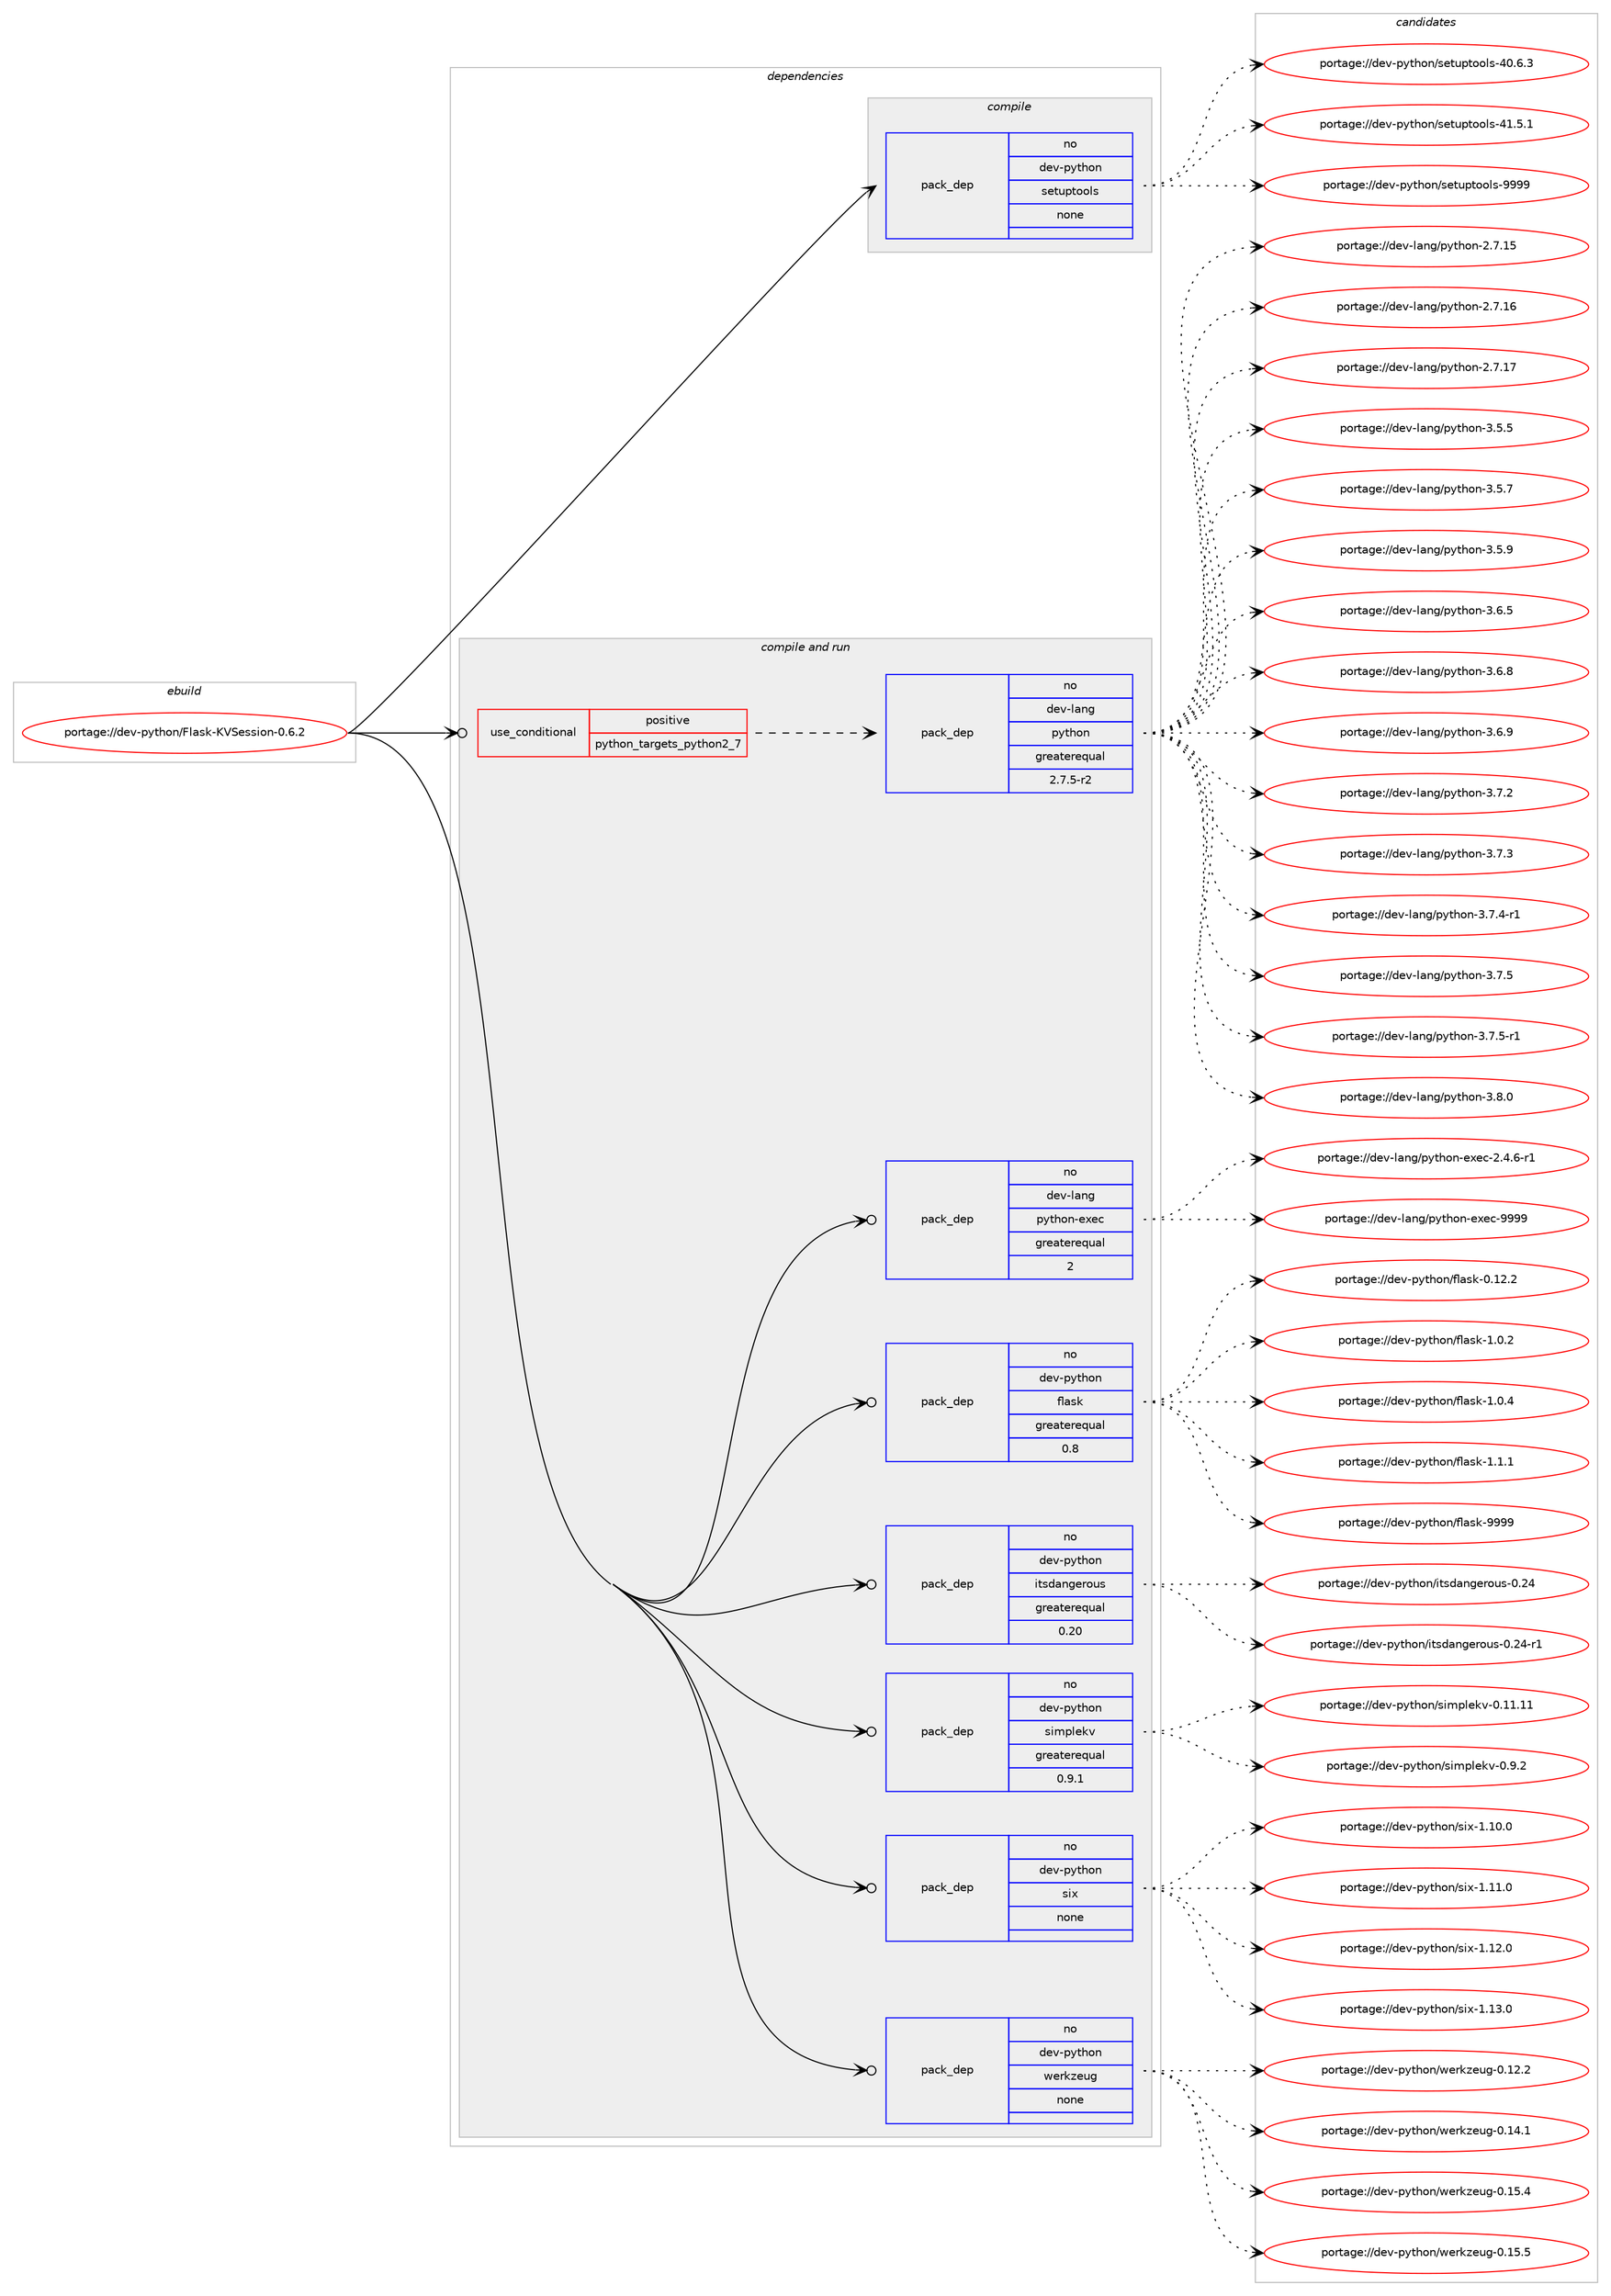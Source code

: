 digraph prolog {

# *************
# Graph options
# *************

newrank=true;
concentrate=true;
compound=true;
graph [rankdir=LR,fontname=Helvetica,fontsize=10,ranksep=1.5];#, ranksep=2.5, nodesep=0.2];
edge  [arrowhead=vee];
node  [fontname=Helvetica,fontsize=10];

# **********
# The ebuild
# **********

subgraph cluster_leftcol {
color=gray;
rank=same;
label=<<i>ebuild</i>>;
id [label="portage://dev-python/Flask-KVSession-0.6.2", color=red, width=4, href="../dev-python/Flask-KVSession-0.6.2.svg"];
}

# ****************
# The dependencies
# ****************

subgraph cluster_midcol {
color=gray;
label=<<i>dependencies</i>>;
subgraph cluster_compile {
fillcolor="#eeeeee";
style=filled;
label=<<i>compile</i>>;
subgraph pack99252 {
dependency127416 [label=<<TABLE BORDER="0" CELLBORDER="1" CELLSPACING="0" CELLPADDING="4" WIDTH="220"><TR><TD ROWSPAN="6" CELLPADDING="30">pack_dep</TD></TR><TR><TD WIDTH="110">no</TD></TR><TR><TD>dev-python</TD></TR><TR><TD>setuptools</TD></TR><TR><TD>none</TD></TR><TR><TD></TD></TR></TABLE>>, shape=none, color=blue];
}
id:e -> dependency127416:w [weight=20,style="solid",arrowhead="vee"];
}
subgraph cluster_compileandrun {
fillcolor="#eeeeee";
style=filled;
label=<<i>compile and run</i>>;
subgraph cond24863 {
dependency127417 [label=<<TABLE BORDER="0" CELLBORDER="1" CELLSPACING="0" CELLPADDING="4"><TR><TD ROWSPAN="3" CELLPADDING="10">use_conditional</TD></TR><TR><TD>positive</TD></TR><TR><TD>python_targets_python2_7</TD></TR></TABLE>>, shape=none, color=red];
subgraph pack99253 {
dependency127418 [label=<<TABLE BORDER="0" CELLBORDER="1" CELLSPACING="0" CELLPADDING="4" WIDTH="220"><TR><TD ROWSPAN="6" CELLPADDING="30">pack_dep</TD></TR><TR><TD WIDTH="110">no</TD></TR><TR><TD>dev-lang</TD></TR><TR><TD>python</TD></TR><TR><TD>greaterequal</TD></TR><TR><TD>2.7.5-r2</TD></TR></TABLE>>, shape=none, color=blue];
}
dependency127417:e -> dependency127418:w [weight=20,style="dashed",arrowhead="vee"];
}
id:e -> dependency127417:w [weight=20,style="solid",arrowhead="odotvee"];
subgraph pack99254 {
dependency127419 [label=<<TABLE BORDER="0" CELLBORDER="1" CELLSPACING="0" CELLPADDING="4" WIDTH="220"><TR><TD ROWSPAN="6" CELLPADDING="30">pack_dep</TD></TR><TR><TD WIDTH="110">no</TD></TR><TR><TD>dev-lang</TD></TR><TR><TD>python-exec</TD></TR><TR><TD>greaterequal</TD></TR><TR><TD>2</TD></TR></TABLE>>, shape=none, color=blue];
}
id:e -> dependency127419:w [weight=20,style="solid",arrowhead="odotvee"];
subgraph pack99255 {
dependency127420 [label=<<TABLE BORDER="0" CELLBORDER="1" CELLSPACING="0" CELLPADDING="4" WIDTH="220"><TR><TD ROWSPAN="6" CELLPADDING="30">pack_dep</TD></TR><TR><TD WIDTH="110">no</TD></TR><TR><TD>dev-python</TD></TR><TR><TD>flask</TD></TR><TR><TD>greaterequal</TD></TR><TR><TD>0.8</TD></TR></TABLE>>, shape=none, color=blue];
}
id:e -> dependency127420:w [weight=20,style="solid",arrowhead="odotvee"];
subgraph pack99256 {
dependency127421 [label=<<TABLE BORDER="0" CELLBORDER="1" CELLSPACING="0" CELLPADDING="4" WIDTH="220"><TR><TD ROWSPAN="6" CELLPADDING="30">pack_dep</TD></TR><TR><TD WIDTH="110">no</TD></TR><TR><TD>dev-python</TD></TR><TR><TD>itsdangerous</TD></TR><TR><TD>greaterequal</TD></TR><TR><TD>0.20</TD></TR></TABLE>>, shape=none, color=blue];
}
id:e -> dependency127421:w [weight=20,style="solid",arrowhead="odotvee"];
subgraph pack99257 {
dependency127422 [label=<<TABLE BORDER="0" CELLBORDER="1" CELLSPACING="0" CELLPADDING="4" WIDTH="220"><TR><TD ROWSPAN="6" CELLPADDING="30">pack_dep</TD></TR><TR><TD WIDTH="110">no</TD></TR><TR><TD>dev-python</TD></TR><TR><TD>simplekv</TD></TR><TR><TD>greaterequal</TD></TR><TR><TD>0.9.1</TD></TR></TABLE>>, shape=none, color=blue];
}
id:e -> dependency127422:w [weight=20,style="solid",arrowhead="odotvee"];
subgraph pack99258 {
dependency127423 [label=<<TABLE BORDER="0" CELLBORDER="1" CELLSPACING="0" CELLPADDING="4" WIDTH="220"><TR><TD ROWSPAN="6" CELLPADDING="30">pack_dep</TD></TR><TR><TD WIDTH="110">no</TD></TR><TR><TD>dev-python</TD></TR><TR><TD>six</TD></TR><TR><TD>none</TD></TR><TR><TD></TD></TR></TABLE>>, shape=none, color=blue];
}
id:e -> dependency127423:w [weight=20,style="solid",arrowhead="odotvee"];
subgraph pack99259 {
dependency127424 [label=<<TABLE BORDER="0" CELLBORDER="1" CELLSPACING="0" CELLPADDING="4" WIDTH="220"><TR><TD ROWSPAN="6" CELLPADDING="30">pack_dep</TD></TR><TR><TD WIDTH="110">no</TD></TR><TR><TD>dev-python</TD></TR><TR><TD>werkzeug</TD></TR><TR><TD>none</TD></TR><TR><TD></TD></TR></TABLE>>, shape=none, color=blue];
}
id:e -> dependency127424:w [weight=20,style="solid",arrowhead="odotvee"];
}
subgraph cluster_run {
fillcolor="#eeeeee";
style=filled;
label=<<i>run</i>>;
}
}

# **************
# The candidates
# **************

subgraph cluster_choices {
rank=same;
color=gray;
label=<<i>candidates</i>>;

subgraph choice99252 {
color=black;
nodesep=1;
choiceportage100101118451121211161041111104711510111611711211611111110811545524846544651 [label="portage://dev-python/setuptools-40.6.3", color=red, width=4,href="../dev-python/setuptools-40.6.3.svg"];
choiceportage100101118451121211161041111104711510111611711211611111110811545524946534649 [label="portage://dev-python/setuptools-41.5.1", color=red, width=4,href="../dev-python/setuptools-41.5.1.svg"];
choiceportage10010111845112121116104111110471151011161171121161111111081154557575757 [label="portage://dev-python/setuptools-9999", color=red, width=4,href="../dev-python/setuptools-9999.svg"];
dependency127416:e -> choiceportage100101118451121211161041111104711510111611711211611111110811545524846544651:w [style=dotted,weight="100"];
dependency127416:e -> choiceportage100101118451121211161041111104711510111611711211611111110811545524946534649:w [style=dotted,weight="100"];
dependency127416:e -> choiceportage10010111845112121116104111110471151011161171121161111111081154557575757:w [style=dotted,weight="100"];
}
subgraph choice99253 {
color=black;
nodesep=1;
choiceportage10010111845108971101034711212111610411111045504655464953 [label="portage://dev-lang/python-2.7.15", color=red, width=4,href="../dev-lang/python-2.7.15.svg"];
choiceportage10010111845108971101034711212111610411111045504655464954 [label="portage://dev-lang/python-2.7.16", color=red, width=4,href="../dev-lang/python-2.7.16.svg"];
choiceportage10010111845108971101034711212111610411111045504655464955 [label="portage://dev-lang/python-2.7.17", color=red, width=4,href="../dev-lang/python-2.7.17.svg"];
choiceportage100101118451089711010347112121116104111110455146534653 [label="portage://dev-lang/python-3.5.5", color=red, width=4,href="../dev-lang/python-3.5.5.svg"];
choiceportage100101118451089711010347112121116104111110455146534655 [label="portage://dev-lang/python-3.5.7", color=red, width=4,href="../dev-lang/python-3.5.7.svg"];
choiceportage100101118451089711010347112121116104111110455146534657 [label="portage://dev-lang/python-3.5.9", color=red, width=4,href="../dev-lang/python-3.5.9.svg"];
choiceportage100101118451089711010347112121116104111110455146544653 [label="portage://dev-lang/python-3.6.5", color=red, width=4,href="../dev-lang/python-3.6.5.svg"];
choiceportage100101118451089711010347112121116104111110455146544656 [label="portage://dev-lang/python-3.6.8", color=red, width=4,href="../dev-lang/python-3.6.8.svg"];
choiceportage100101118451089711010347112121116104111110455146544657 [label="portage://dev-lang/python-3.6.9", color=red, width=4,href="../dev-lang/python-3.6.9.svg"];
choiceportage100101118451089711010347112121116104111110455146554650 [label="portage://dev-lang/python-3.7.2", color=red, width=4,href="../dev-lang/python-3.7.2.svg"];
choiceportage100101118451089711010347112121116104111110455146554651 [label="portage://dev-lang/python-3.7.3", color=red, width=4,href="../dev-lang/python-3.7.3.svg"];
choiceportage1001011184510897110103471121211161041111104551465546524511449 [label="portage://dev-lang/python-3.7.4-r1", color=red, width=4,href="../dev-lang/python-3.7.4-r1.svg"];
choiceportage100101118451089711010347112121116104111110455146554653 [label="portage://dev-lang/python-3.7.5", color=red, width=4,href="../dev-lang/python-3.7.5.svg"];
choiceportage1001011184510897110103471121211161041111104551465546534511449 [label="portage://dev-lang/python-3.7.5-r1", color=red, width=4,href="../dev-lang/python-3.7.5-r1.svg"];
choiceportage100101118451089711010347112121116104111110455146564648 [label="portage://dev-lang/python-3.8.0", color=red, width=4,href="../dev-lang/python-3.8.0.svg"];
dependency127418:e -> choiceportage10010111845108971101034711212111610411111045504655464953:w [style=dotted,weight="100"];
dependency127418:e -> choiceportage10010111845108971101034711212111610411111045504655464954:w [style=dotted,weight="100"];
dependency127418:e -> choiceportage10010111845108971101034711212111610411111045504655464955:w [style=dotted,weight="100"];
dependency127418:e -> choiceportage100101118451089711010347112121116104111110455146534653:w [style=dotted,weight="100"];
dependency127418:e -> choiceportage100101118451089711010347112121116104111110455146534655:w [style=dotted,weight="100"];
dependency127418:e -> choiceportage100101118451089711010347112121116104111110455146534657:w [style=dotted,weight="100"];
dependency127418:e -> choiceportage100101118451089711010347112121116104111110455146544653:w [style=dotted,weight="100"];
dependency127418:e -> choiceportage100101118451089711010347112121116104111110455146544656:w [style=dotted,weight="100"];
dependency127418:e -> choiceportage100101118451089711010347112121116104111110455146544657:w [style=dotted,weight="100"];
dependency127418:e -> choiceportage100101118451089711010347112121116104111110455146554650:w [style=dotted,weight="100"];
dependency127418:e -> choiceportage100101118451089711010347112121116104111110455146554651:w [style=dotted,weight="100"];
dependency127418:e -> choiceportage1001011184510897110103471121211161041111104551465546524511449:w [style=dotted,weight="100"];
dependency127418:e -> choiceportage100101118451089711010347112121116104111110455146554653:w [style=dotted,weight="100"];
dependency127418:e -> choiceportage1001011184510897110103471121211161041111104551465546534511449:w [style=dotted,weight="100"];
dependency127418:e -> choiceportage100101118451089711010347112121116104111110455146564648:w [style=dotted,weight="100"];
}
subgraph choice99254 {
color=black;
nodesep=1;
choiceportage10010111845108971101034711212111610411111045101120101994550465246544511449 [label="portage://dev-lang/python-exec-2.4.6-r1", color=red, width=4,href="../dev-lang/python-exec-2.4.6-r1.svg"];
choiceportage10010111845108971101034711212111610411111045101120101994557575757 [label="portage://dev-lang/python-exec-9999", color=red, width=4,href="../dev-lang/python-exec-9999.svg"];
dependency127419:e -> choiceportage10010111845108971101034711212111610411111045101120101994550465246544511449:w [style=dotted,weight="100"];
dependency127419:e -> choiceportage10010111845108971101034711212111610411111045101120101994557575757:w [style=dotted,weight="100"];
}
subgraph choice99255 {
color=black;
nodesep=1;
choiceportage10010111845112121116104111110471021089711510745484649504650 [label="portage://dev-python/flask-0.12.2", color=red, width=4,href="../dev-python/flask-0.12.2.svg"];
choiceportage100101118451121211161041111104710210897115107454946484650 [label="portage://dev-python/flask-1.0.2", color=red, width=4,href="../dev-python/flask-1.0.2.svg"];
choiceportage100101118451121211161041111104710210897115107454946484652 [label="portage://dev-python/flask-1.0.4", color=red, width=4,href="../dev-python/flask-1.0.4.svg"];
choiceportage100101118451121211161041111104710210897115107454946494649 [label="portage://dev-python/flask-1.1.1", color=red, width=4,href="../dev-python/flask-1.1.1.svg"];
choiceportage1001011184511212111610411111047102108971151074557575757 [label="portage://dev-python/flask-9999", color=red, width=4,href="../dev-python/flask-9999.svg"];
dependency127420:e -> choiceportage10010111845112121116104111110471021089711510745484649504650:w [style=dotted,weight="100"];
dependency127420:e -> choiceportage100101118451121211161041111104710210897115107454946484650:w [style=dotted,weight="100"];
dependency127420:e -> choiceportage100101118451121211161041111104710210897115107454946484652:w [style=dotted,weight="100"];
dependency127420:e -> choiceportage100101118451121211161041111104710210897115107454946494649:w [style=dotted,weight="100"];
dependency127420:e -> choiceportage1001011184511212111610411111047102108971151074557575757:w [style=dotted,weight="100"];
}
subgraph choice99256 {
color=black;
nodesep=1;
choiceportage1001011184511212111610411111047105116115100971101031011141111171154548465052 [label="portage://dev-python/itsdangerous-0.24", color=red, width=4,href="../dev-python/itsdangerous-0.24.svg"];
choiceportage10010111845112121116104111110471051161151009711010310111411111711545484650524511449 [label="portage://dev-python/itsdangerous-0.24-r1", color=red, width=4,href="../dev-python/itsdangerous-0.24-r1.svg"];
dependency127421:e -> choiceportage1001011184511212111610411111047105116115100971101031011141111171154548465052:w [style=dotted,weight="100"];
dependency127421:e -> choiceportage10010111845112121116104111110471051161151009711010310111411111711545484650524511449:w [style=dotted,weight="100"];
}
subgraph choice99257 {
color=black;
nodesep=1;
choiceportage10010111845112121116104111110471151051091121081011071184548464949464949 [label="portage://dev-python/simplekv-0.11.11", color=red, width=4,href="../dev-python/simplekv-0.11.11.svg"];
choiceportage1001011184511212111610411111047115105109112108101107118454846574650 [label="portage://dev-python/simplekv-0.9.2", color=red, width=4,href="../dev-python/simplekv-0.9.2.svg"];
dependency127422:e -> choiceportage10010111845112121116104111110471151051091121081011071184548464949464949:w [style=dotted,weight="100"];
dependency127422:e -> choiceportage1001011184511212111610411111047115105109112108101107118454846574650:w [style=dotted,weight="100"];
}
subgraph choice99258 {
color=black;
nodesep=1;
choiceportage100101118451121211161041111104711510512045494649484648 [label="portage://dev-python/six-1.10.0", color=red, width=4,href="../dev-python/six-1.10.0.svg"];
choiceportage100101118451121211161041111104711510512045494649494648 [label="portage://dev-python/six-1.11.0", color=red, width=4,href="../dev-python/six-1.11.0.svg"];
choiceportage100101118451121211161041111104711510512045494649504648 [label="portage://dev-python/six-1.12.0", color=red, width=4,href="../dev-python/six-1.12.0.svg"];
choiceportage100101118451121211161041111104711510512045494649514648 [label="portage://dev-python/six-1.13.0", color=red, width=4,href="../dev-python/six-1.13.0.svg"];
dependency127423:e -> choiceportage100101118451121211161041111104711510512045494649484648:w [style=dotted,weight="100"];
dependency127423:e -> choiceportage100101118451121211161041111104711510512045494649494648:w [style=dotted,weight="100"];
dependency127423:e -> choiceportage100101118451121211161041111104711510512045494649504648:w [style=dotted,weight="100"];
dependency127423:e -> choiceportage100101118451121211161041111104711510512045494649514648:w [style=dotted,weight="100"];
}
subgraph choice99259 {
color=black;
nodesep=1;
choiceportage100101118451121211161041111104711910111410712210111710345484649504650 [label="portage://dev-python/werkzeug-0.12.2", color=red, width=4,href="../dev-python/werkzeug-0.12.2.svg"];
choiceportage100101118451121211161041111104711910111410712210111710345484649524649 [label="portage://dev-python/werkzeug-0.14.1", color=red, width=4,href="../dev-python/werkzeug-0.14.1.svg"];
choiceportage100101118451121211161041111104711910111410712210111710345484649534652 [label="portage://dev-python/werkzeug-0.15.4", color=red, width=4,href="../dev-python/werkzeug-0.15.4.svg"];
choiceportage100101118451121211161041111104711910111410712210111710345484649534653 [label="portage://dev-python/werkzeug-0.15.5", color=red, width=4,href="../dev-python/werkzeug-0.15.5.svg"];
dependency127424:e -> choiceportage100101118451121211161041111104711910111410712210111710345484649504650:w [style=dotted,weight="100"];
dependency127424:e -> choiceportage100101118451121211161041111104711910111410712210111710345484649524649:w [style=dotted,weight="100"];
dependency127424:e -> choiceportage100101118451121211161041111104711910111410712210111710345484649534652:w [style=dotted,weight="100"];
dependency127424:e -> choiceportage100101118451121211161041111104711910111410712210111710345484649534653:w [style=dotted,weight="100"];
}
}

}
